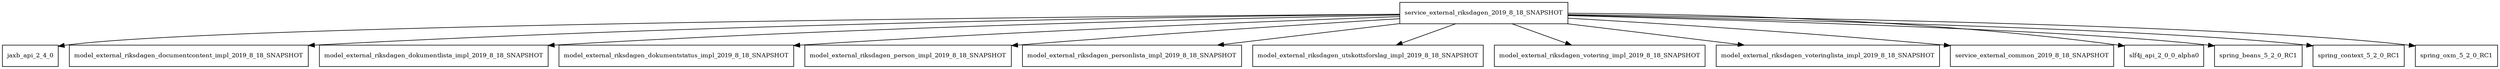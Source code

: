 digraph service_external_riksdagen_2019_8_18_SNAPSHOT_dependencies {
  node [shape = box, fontsize=10.0];
  service_external_riksdagen_2019_8_18_SNAPSHOT -> jaxb_api_2_4_0;
  service_external_riksdagen_2019_8_18_SNAPSHOT -> model_external_riksdagen_documentcontent_impl_2019_8_18_SNAPSHOT;
  service_external_riksdagen_2019_8_18_SNAPSHOT -> model_external_riksdagen_dokumentlista_impl_2019_8_18_SNAPSHOT;
  service_external_riksdagen_2019_8_18_SNAPSHOT -> model_external_riksdagen_dokumentstatus_impl_2019_8_18_SNAPSHOT;
  service_external_riksdagen_2019_8_18_SNAPSHOT -> model_external_riksdagen_person_impl_2019_8_18_SNAPSHOT;
  service_external_riksdagen_2019_8_18_SNAPSHOT -> model_external_riksdagen_personlista_impl_2019_8_18_SNAPSHOT;
  service_external_riksdagen_2019_8_18_SNAPSHOT -> model_external_riksdagen_utskottsforslag_impl_2019_8_18_SNAPSHOT;
  service_external_riksdagen_2019_8_18_SNAPSHOT -> model_external_riksdagen_votering_impl_2019_8_18_SNAPSHOT;
  service_external_riksdagen_2019_8_18_SNAPSHOT -> model_external_riksdagen_voteringlista_impl_2019_8_18_SNAPSHOT;
  service_external_riksdagen_2019_8_18_SNAPSHOT -> service_external_common_2019_8_18_SNAPSHOT;
  service_external_riksdagen_2019_8_18_SNAPSHOT -> slf4j_api_2_0_0_alpha0;
  service_external_riksdagen_2019_8_18_SNAPSHOT -> spring_beans_5_2_0_RC1;
  service_external_riksdagen_2019_8_18_SNAPSHOT -> spring_context_5_2_0_RC1;
  service_external_riksdagen_2019_8_18_SNAPSHOT -> spring_oxm_5_2_0_RC1;
}
